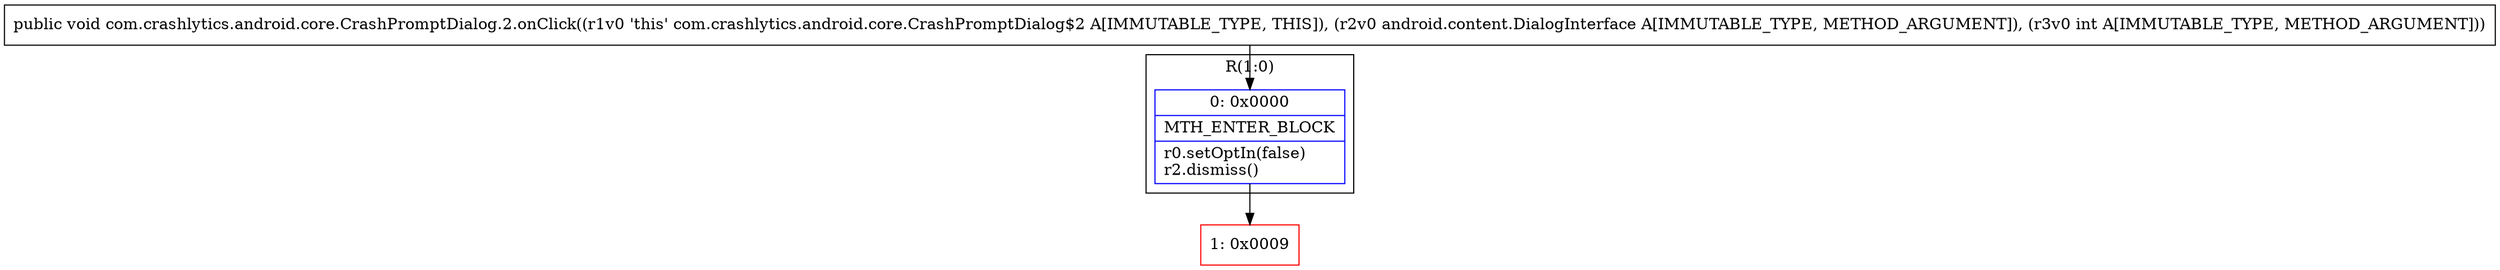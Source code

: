 digraph "CFG forcom.crashlytics.android.core.CrashPromptDialog.2.onClick(Landroid\/content\/DialogInterface;I)V" {
subgraph cluster_Region_667719268 {
label = "R(1:0)";
node [shape=record,color=blue];
Node_0 [shape=record,label="{0\:\ 0x0000|MTH_ENTER_BLOCK\l|r0.setOptIn(false)\lr2.dismiss()\l}"];
}
Node_1 [shape=record,color=red,label="{1\:\ 0x0009}"];
MethodNode[shape=record,label="{public void com.crashlytics.android.core.CrashPromptDialog.2.onClick((r1v0 'this' com.crashlytics.android.core.CrashPromptDialog$2 A[IMMUTABLE_TYPE, THIS]), (r2v0 android.content.DialogInterface A[IMMUTABLE_TYPE, METHOD_ARGUMENT]), (r3v0 int A[IMMUTABLE_TYPE, METHOD_ARGUMENT])) }"];
MethodNode -> Node_0;
Node_0 -> Node_1;
}

